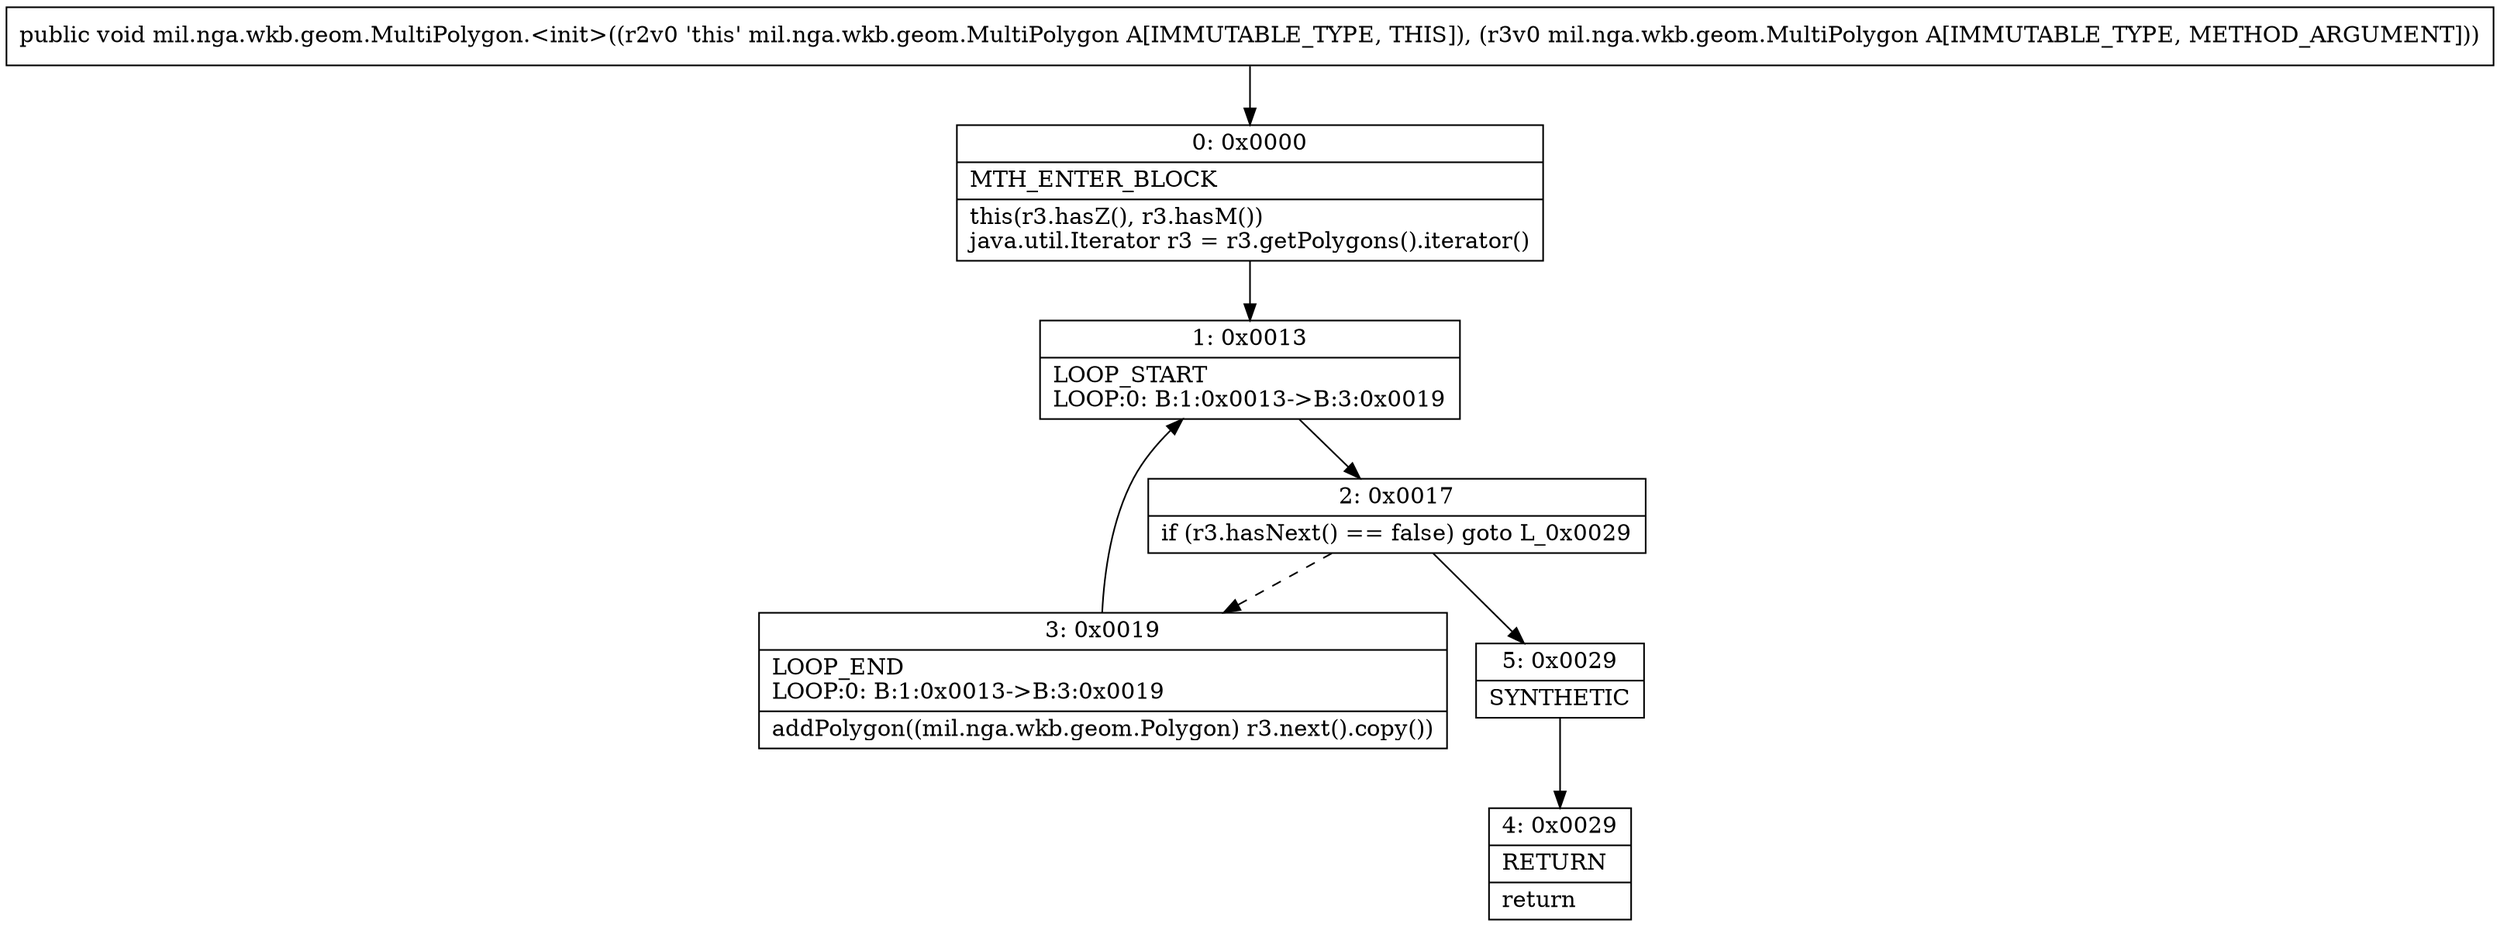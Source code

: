 digraph "CFG formil.nga.wkb.geom.MultiPolygon.\<init\>(Lmil\/nga\/wkb\/geom\/MultiPolygon;)V" {
Node_0 [shape=record,label="{0\:\ 0x0000|MTH_ENTER_BLOCK\l|this(r3.hasZ(), r3.hasM())\ljava.util.Iterator r3 = r3.getPolygons().iterator()\l}"];
Node_1 [shape=record,label="{1\:\ 0x0013|LOOP_START\lLOOP:0: B:1:0x0013\-\>B:3:0x0019\l}"];
Node_2 [shape=record,label="{2\:\ 0x0017|if (r3.hasNext() == false) goto L_0x0029\l}"];
Node_3 [shape=record,label="{3\:\ 0x0019|LOOP_END\lLOOP:0: B:1:0x0013\-\>B:3:0x0019\l|addPolygon((mil.nga.wkb.geom.Polygon) r3.next().copy())\l}"];
Node_4 [shape=record,label="{4\:\ 0x0029|RETURN\l|return\l}"];
Node_5 [shape=record,label="{5\:\ 0x0029|SYNTHETIC\l}"];
MethodNode[shape=record,label="{public void mil.nga.wkb.geom.MultiPolygon.\<init\>((r2v0 'this' mil.nga.wkb.geom.MultiPolygon A[IMMUTABLE_TYPE, THIS]), (r3v0 mil.nga.wkb.geom.MultiPolygon A[IMMUTABLE_TYPE, METHOD_ARGUMENT])) }"];
MethodNode -> Node_0;
Node_0 -> Node_1;
Node_1 -> Node_2;
Node_2 -> Node_3[style=dashed];
Node_2 -> Node_5;
Node_3 -> Node_1;
Node_5 -> Node_4;
}

